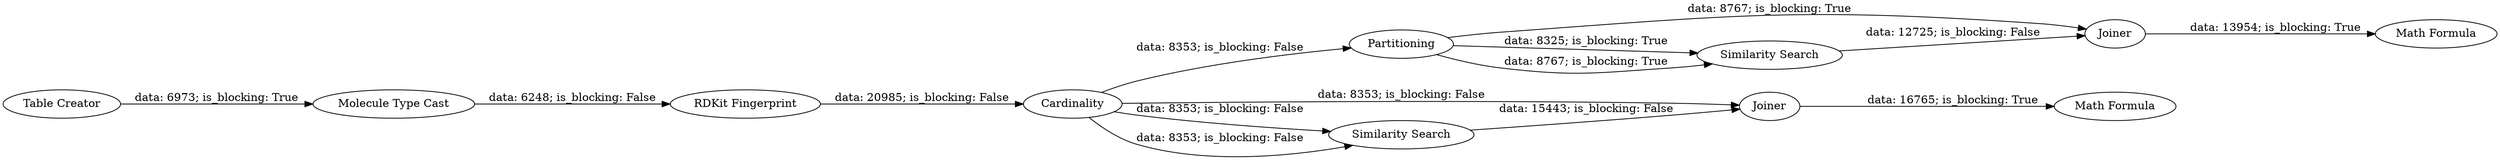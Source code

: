 digraph {
	"1607905048355684748_14" [label=Joiner]
	"1607905048355684748_12" [label=Cardinality]
	"1607905048355684748_3" [label="Molecule Type Cast"]
	"1607905048355684748_9" [label="Similarity Search"]
	"1607905048355684748_2" [label="Table Creator"]
	"1607905048355684748_13" [label="Math Formula"]
	"1607905048355684748_6" [label=Partitioning]
	"1607905048355684748_11" [label="RDKit Fingerprint"]
	"1607905048355684748_17" [label=Joiner]
	"1607905048355684748_16" [label="Math Formula"]
	"1607905048355684748_15" [label="Similarity Search"]
	"1607905048355684748_14" -> "1607905048355684748_13" [label="data: 13954; is_blocking: True"]
	"1607905048355684748_6" -> "1607905048355684748_9" [label="data: 8325; is_blocking: True"]
	"1607905048355684748_11" -> "1607905048355684748_12" [label="data: 20985; is_blocking: False"]
	"1607905048355684748_9" -> "1607905048355684748_14" [label="data: 12725; is_blocking: False"]
	"1607905048355684748_6" -> "1607905048355684748_9" [label="data: 8767; is_blocking: True"]
	"1607905048355684748_6" -> "1607905048355684748_14" [label="data: 8767; is_blocking: True"]
	"1607905048355684748_17" -> "1607905048355684748_16" [label="data: 16765; is_blocking: True"]
	"1607905048355684748_12" -> "1607905048355684748_6" [label="data: 8353; is_blocking: False"]
	"1607905048355684748_15" -> "1607905048355684748_17" [label="data: 15443; is_blocking: False"]
	"1607905048355684748_12" -> "1607905048355684748_17" [label="data: 8353; is_blocking: False"]
	"1607905048355684748_12" -> "1607905048355684748_15" [label="data: 8353; is_blocking: False"]
	"1607905048355684748_12" -> "1607905048355684748_15" [label="data: 8353; is_blocking: False"]
	"1607905048355684748_2" -> "1607905048355684748_3" [label="data: 6973; is_blocking: True"]
	"1607905048355684748_3" -> "1607905048355684748_11" [label="data: 6248; is_blocking: False"]
	rankdir=LR
}
